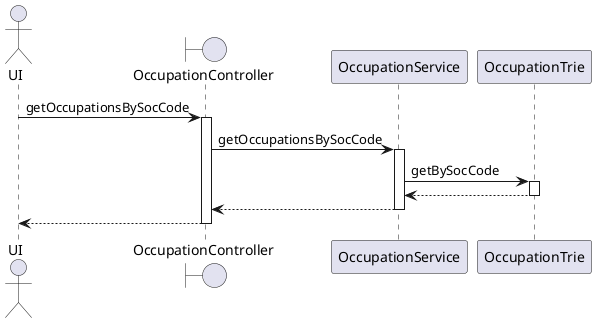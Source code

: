 @startuml

autoactivate on

actor UI
boundary OccupationController
participant OccupationService
participant OccupationTrie

UI -> OccupationController : getOccupationsBySocCode
OccupationController -> OccupationService : getOccupationsBySocCode
OccupationService -> OccupationTrie : getBySocCode
return
return
return

@enduml
